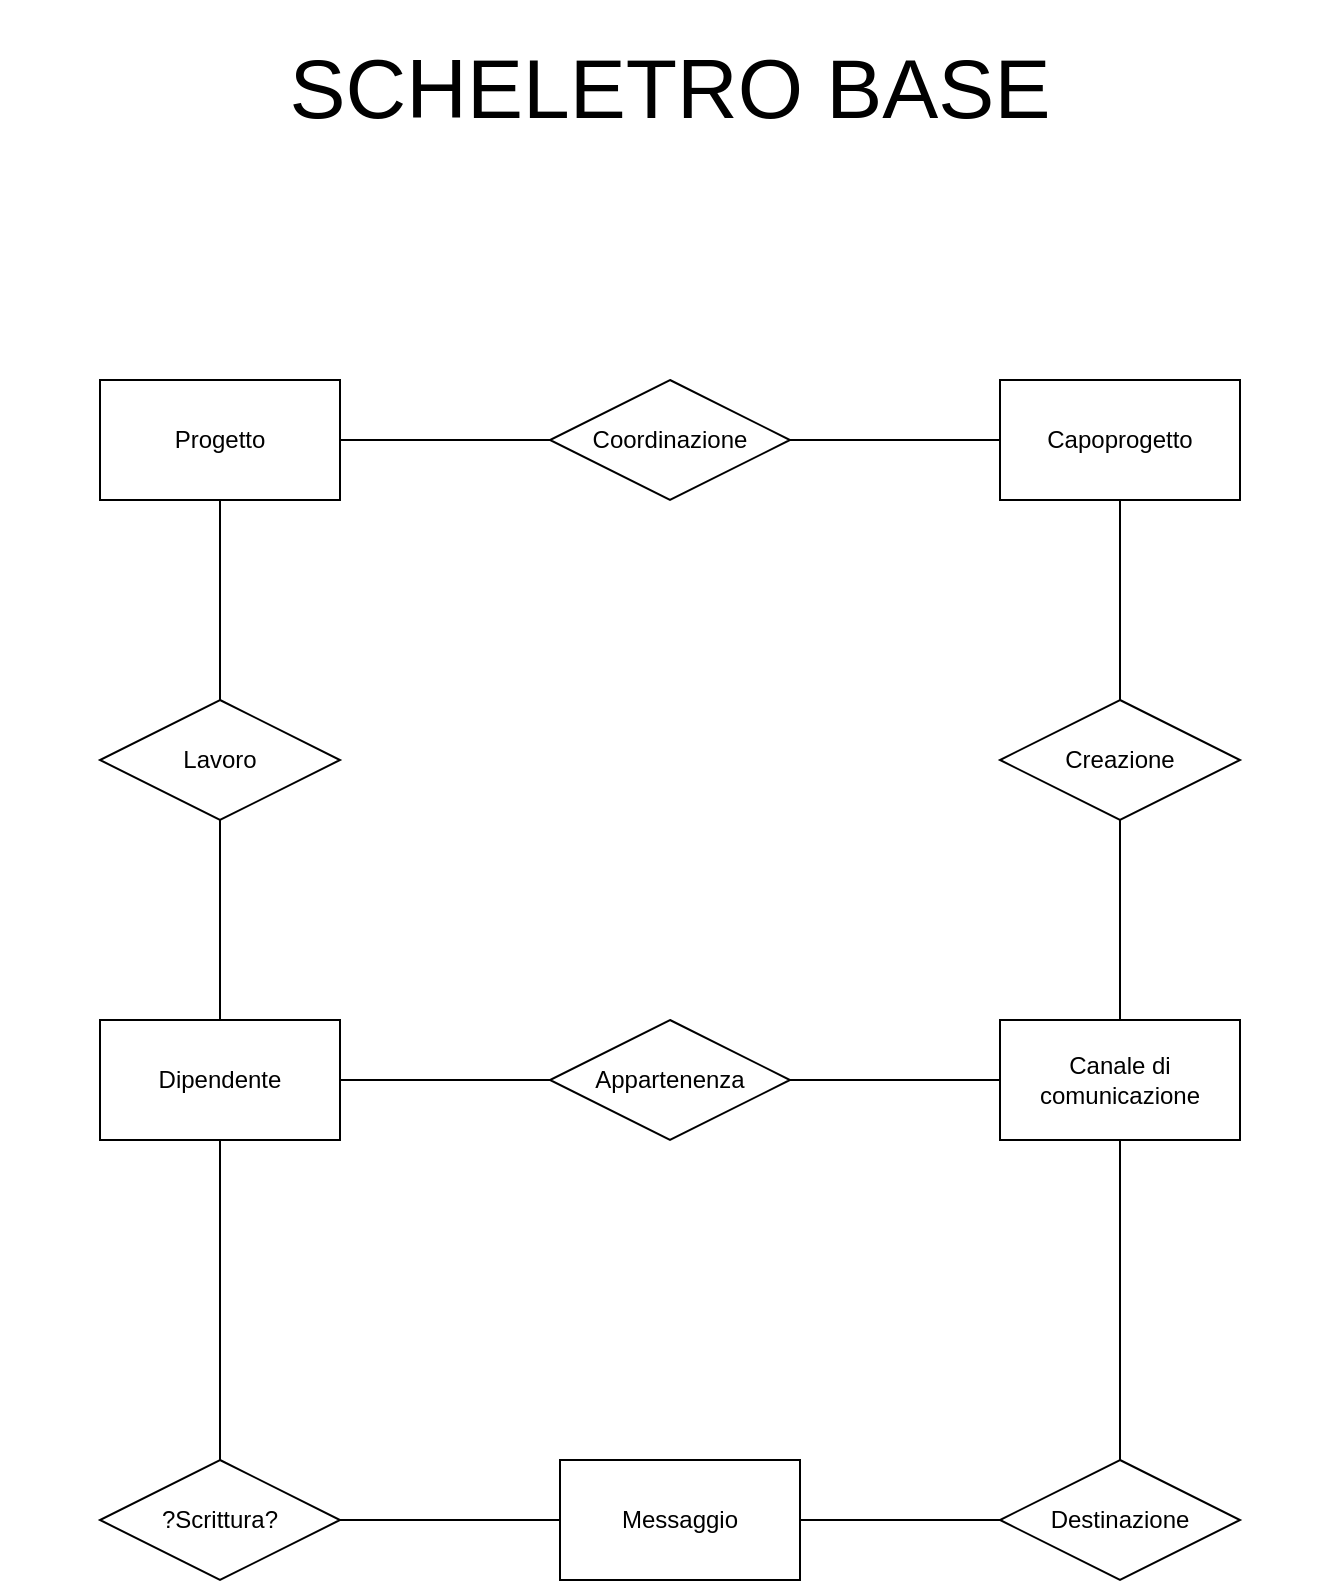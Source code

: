 <mxfile version="20.2.3" type="device"><diagram id="R2lEEEUBdFMjLlhIrx00" name="Page-1"><mxGraphModel dx="2204" dy="1162" grid="1" gridSize="10" guides="1" tooltips="1" connect="1" arrows="1" fold="1" page="1" pageScale="1" pageWidth="850" pageHeight="1100" math="0" shadow="0" extFonts="Permanent Marker^https://fonts.googleapis.com/css?family=Permanent+Marker"><root><mxCell id="0"/><mxCell id="1" parent="0"/><mxCell id="JR9sKSp8In1OYDjTJ7QB-7" style="edgeStyle=orthogonalEdgeStyle;rounded=0;orthogonalLoop=1;jettySize=auto;html=1;exitX=1;exitY=0.5;exitDx=0;exitDy=0;entryX=0;entryY=0.5;entryDx=0;entryDy=0;endArrow=none;endFill=0;" parent="1" source="JR9sKSp8In1OYDjTJ7QB-1" target="JR9sKSp8In1OYDjTJ7QB-6" edge="1"><mxGeometry relative="1" as="geometry"/></mxCell><mxCell id="JR9sKSp8In1OYDjTJ7QB-1" value="Progetto" style="rounded=0;whiteSpace=wrap;html=1;" parent="1" vertex="1"><mxGeometry x="140" y="250" width="120" height="60" as="geometry"/></mxCell><mxCell id="JR9sKSp8In1OYDjTJ7QB-3" style="edgeStyle=orthogonalEdgeStyle;rounded=0;orthogonalLoop=1;jettySize=auto;html=1;exitX=0.5;exitY=0;exitDx=0;exitDy=0;entryX=0.5;entryY=1;entryDx=0;entryDy=0;endArrow=none;endFill=0;" parent="1" source="JR9sKSp8In1OYDjTJ7QB-2" target="JR9sKSp8In1OYDjTJ7QB-1" edge="1"><mxGeometry relative="1" as="geometry"/></mxCell><mxCell id="JR9sKSp8In1OYDjTJ7QB-5" style="edgeStyle=orthogonalEdgeStyle;rounded=0;orthogonalLoop=1;jettySize=auto;html=1;exitX=0.5;exitY=1;exitDx=0;exitDy=0;entryX=0.5;entryY=0;entryDx=0;entryDy=0;endArrow=none;endFill=0;" parent="1" source="JR9sKSp8In1OYDjTJ7QB-2" target="JR9sKSp8In1OYDjTJ7QB-4" edge="1"><mxGeometry relative="1" as="geometry"/></mxCell><mxCell id="JR9sKSp8In1OYDjTJ7QB-2" value="Lavoro" style="shape=rhombus;perimeter=rhombusPerimeter;whiteSpace=wrap;html=1;align=center;" parent="1" vertex="1"><mxGeometry x="140" y="410" width="120" height="60" as="geometry"/></mxCell><mxCell id="iidSFxtI8_H-ekMZ88WQ-16" style="edgeStyle=orthogonalEdgeStyle;rounded=0;orthogonalLoop=1;jettySize=auto;html=1;exitX=1;exitY=0.5;exitDx=0;exitDy=0;entryX=0;entryY=0.5;entryDx=0;entryDy=0;endArrow=none;endFill=0;" edge="1" parent="1" source="JR9sKSp8In1OYDjTJ7QB-4" target="iidSFxtI8_H-ekMZ88WQ-7"><mxGeometry relative="1" as="geometry"/></mxCell><mxCell id="iidSFxtI8_H-ekMZ88WQ-24" style="edgeStyle=orthogonalEdgeStyle;rounded=0;orthogonalLoop=1;jettySize=auto;html=1;exitX=0.5;exitY=1;exitDx=0;exitDy=0;endArrow=none;endFill=0;" edge="1" parent="1" source="JR9sKSp8In1OYDjTJ7QB-4" target="iidSFxtI8_H-ekMZ88WQ-4"><mxGeometry relative="1" as="geometry"/></mxCell><mxCell id="JR9sKSp8In1OYDjTJ7QB-4" value="Dipendente" style="rounded=0;whiteSpace=wrap;html=1;" parent="1" vertex="1"><mxGeometry x="140" y="570" width="120" height="60" as="geometry"/></mxCell><mxCell id="iidSFxtI8_H-ekMZ88WQ-14" style="edgeStyle=orthogonalEdgeStyle;rounded=0;orthogonalLoop=1;jettySize=auto;html=1;exitX=1;exitY=0.5;exitDx=0;exitDy=0;entryX=0;entryY=0.5;entryDx=0;entryDy=0;endArrow=none;endFill=0;" edge="1" parent="1" source="JR9sKSp8In1OYDjTJ7QB-6" target="JR9sKSp8In1OYDjTJ7QB-8"><mxGeometry relative="1" as="geometry"/></mxCell><mxCell id="JR9sKSp8In1OYDjTJ7QB-6" value="Coordinazione" style="shape=rhombus;perimeter=rhombusPerimeter;whiteSpace=wrap;html=1;align=center;" parent="1" vertex="1"><mxGeometry x="365" y="250" width="120" height="60" as="geometry"/></mxCell><mxCell id="JR9sKSp8In1OYDjTJ7QB-12" style="edgeStyle=orthogonalEdgeStyle;rounded=0;orthogonalLoop=1;jettySize=auto;html=1;exitX=0.5;exitY=1;exitDx=0;exitDy=0;entryX=0.5;entryY=0;entryDx=0;entryDy=0;endArrow=none;endFill=0;" parent="1" source="JR9sKSp8In1OYDjTJ7QB-8" target="JR9sKSp8In1OYDjTJ7QB-10" edge="1"><mxGeometry relative="1" as="geometry"/></mxCell><mxCell id="JR9sKSp8In1OYDjTJ7QB-8" value="Capoprogetto" style="rounded=0;whiteSpace=wrap;html=1;" parent="1" vertex="1"><mxGeometry x="590" y="250" width="120" height="60" as="geometry"/></mxCell><mxCell id="iidSFxtI8_H-ekMZ88WQ-15" style="edgeStyle=orthogonalEdgeStyle;rounded=0;orthogonalLoop=1;jettySize=auto;html=1;exitX=0.5;exitY=1;exitDx=0;exitDy=0;entryX=0.5;entryY=0;entryDx=0;entryDy=0;endArrow=none;endFill=0;" edge="1" parent="1" source="JR9sKSp8In1OYDjTJ7QB-10" target="JR9sKSp8In1OYDjTJ7QB-11"><mxGeometry relative="1" as="geometry"/></mxCell><mxCell id="JR9sKSp8In1OYDjTJ7QB-10" value="Creazione" style="shape=rhombus;perimeter=rhombusPerimeter;whiteSpace=wrap;html=1;align=center;" parent="1" vertex="1"><mxGeometry x="590" y="410" width="120" height="60" as="geometry"/></mxCell><mxCell id="JR9sKSp8In1OYDjTJ7QB-11" value="Canale di comunicazione" style="rounded=0;whiteSpace=wrap;html=1;" parent="1" vertex="1"><mxGeometry x="590" y="570" width="120" height="60" as="geometry"/></mxCell><mxCell id="iidSFxtI8_H-ekMZ88WQ-2" value="Messaggio" style="rounded=0;whiteSpace=wrap;html=1;" vertex="1" parent="1"><mxGeometry x="370" y="790" width="120" height="60" as="geometry"/></mxCell><mxCell id="iidSFxtI8_H-ekMZ88WQ-18" style="edgeStyle=orthogonalEdgeStyle;rounded=0;orthogonalLoop=1;jettySize=auto;html=1;exitX=1;exitY=0.5;exitDx=0;exitDy=0;entryX=0;entryY=0.5;entryDx=0;entryDy=0;endArrow=none;endFill=0;" edge="1" parent="1" source="iidSFxtI8_H-ekMZ88WQ-4" target="iidSFxtI8_H-ekMZ88WQ-2"><mxGeometry relative="1" as="geometry"/></mxCell><mxCell id="iidSFxtI8_H-ekMZ88WQ-4" value="?Scrittura?" style="shape=rhombus;perimeter=rhombusPerimeter;whiteSpace=wrap;html=1;align=center;" vertex="1" parent="1"><mxGeometry x="140" y="790" width="120" height="60" as="geometry"/></mxCell><mxCell id="iidSFxtI8_H-ekMZ88WQ-17" style="edgeStyle=orthogonalEdgeStyle;rounded=0;orthogonalLoop=1;jettySize=auto;html=1;exitX=1;exitY=0.5;exitDx=0;exitDy=0;entryX=0;entryY=0.5;entryDx=0;entryDy=0;endArrow=none;endFill=0;" edge="1" parent="1" source="iidSFxtI8_H-ekMZ88WQ-7" target="JR9sKSp8In1OYDjTJ7QB-11"><mxGeometry relative="1" as="geometry"/></mxCell><mxCell id="iidSFxtI8_H-ekMZ88WQ-7" value="Appartenenza" style="shape=rhombus;perimeter=rhombusPerimeter;whiteSpace=wrap;html=1;align=center;" vertex="1" parent="1"><mxGeometry x="365" y="570" width="120" height="60" as="geometry"/></mxCell><mxCell id="iidSFxtI8_H-ekMZ88WQ-21" style="edgeStyle=orthogonalEdgeStyle;rounded=0;orthogonalLoop=1;jettySize=auto;html=1;exitX=0.5;exitY=0;exitDx=0;exitDy=0;entryX=0.5;entryY=1;entryDx=0;entryDy=0;endArrow=none;endFill=0;" edge="1" parent="1" source="iidSFxtI8_H-ekMZ88WQ-19" target="JR9sKSp8In1OYDjTJ7QB-11"><mxGeometry relative="1" as="geometry"/></mxCell><mxCell id="iidSFxtI8_H-ekMZ88WQ-23" style="edgeStyle=orthogonalEdgeStyle;rounded=0;orthogonalLoop=1;jettySize=auto;html=1;exitX=0;exitY=0.5;exitDx=0;exitDy=0;endArrow=none;endFill=0;" edge="1" parent="1" source="iidSFxtI8_H-ekMZ88WQ-19" target="iidSFxtI8_H-ekMZ88WQ-2"><mxGeometry relative="1" as="geometry"/></mxCell><mxCell id="iidSFxtI8_H-ekMZ88WQ-19" value="Destinazione" style="shape=rhombus;perimeter=rhombusPerimeter;whiteSpace=wrap;html=1;align=center;" vertex="1" parent="1"><mxGeometry x="590" y="790" width="120" height="60" as="geometry"/></mxCell><mxCell id="iidSFxtI8_H-ekMZ88WQ-22" value="SCHELETRO BASE" style="text;html=1;strokeColor=none;fillColor=none;align=center;verticalAlign=middle;whiteSpace=wrap;rounded=0;fontSize=42;" vertex="1" parent="1"><mxGeometry x="90" y="60" width="670" height="90" as="geometry"/></mxCell></root></mxGraphModel></diagram></mxfile>